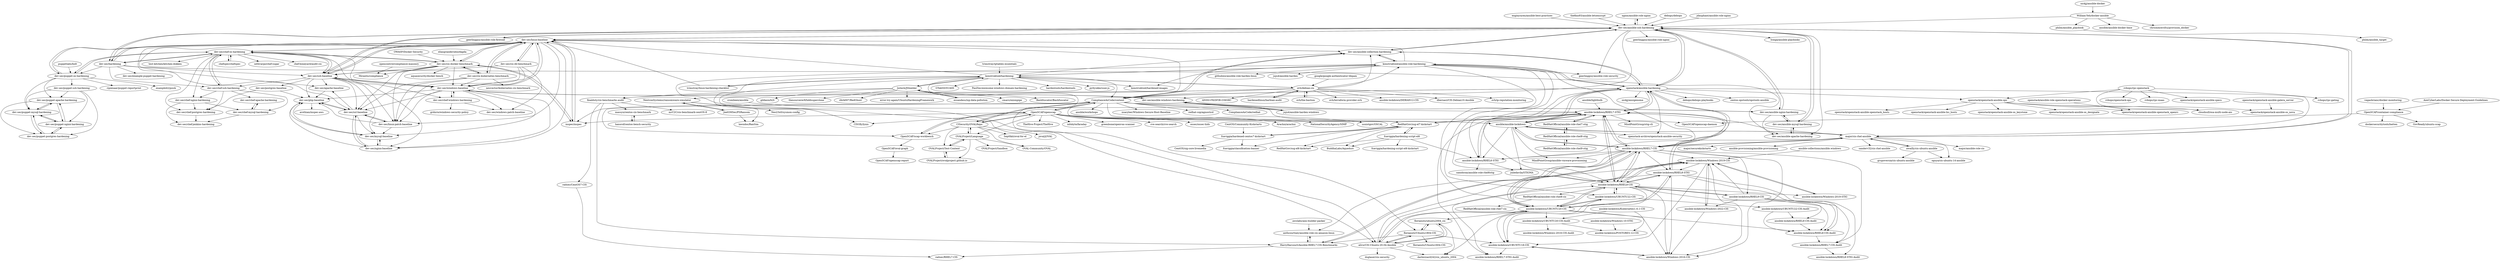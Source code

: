 digraph G {
"nginx/ansible-role-nginx" -> "dev-sec/ansible-ssh-hardening" ["e"=1]
"dev-sec/chef-os-hardening" -> "dev-sec/chef-ssh-hardening"
"dev-sec/chef-os-hardening" -> "dev-sec/linux-baseline"
"dev-sec/chef-os-hardening" -> "dev-sec/puppet-os-hardening"
"dev-sec/chef-os-hardening" -> "dev-sec/chef-nginx-hardening"
"dev-sec/chef-os-hardening" -> "dev-sec/ssh-baseline"
"dev-sec/chef-os-hardening" -> "chefspec/chefspec" ["e"=1]
"dev-sec/chef-os-hardening" -> "dev-sec/chef-windows-hardening"
"dev-sec/chef-os-hardening" -> "dev-sec/cis-docker-benchmark"
"dev-sec/chef-os-hardening" -> "sethvargo/chef-sugar" ["e"=1]
"dev-sec/chef-os-hardening" -> "dev-sec/hardening"
"dev-sec/chef-os-hardening" -> "dev-sec/chef-postgres-hardening"
"dev-sec/chef-os-hardening" -> "chef-boneyard/audit-cis"
"dev-sec/chef-os-hardening" -> "dev-sec/windows-baseline"
"dev-sec/chef-os-hardening" -> "test-kitchen/kitchen-dokken" ["e"=1]
"dev-sec/chef-ssh-hardening" -> "dev-sec/chef-os-hardening"
"dev-sec/chef-ssh-hardening" -> "dev-sec/chef-nginx-hardening"
"dev-sec/chef-ssh-hardening" -> "dev-sec/chef-mysql-hardening"
"dev-sec/chef-ssh-hardening" -> "dev-sec/chef-postgres-hardening"
"dev-sec/chef-ssh-hardening" -> "dev-sec/chef-apache-hardening"
"RedHatOfficial/ansible-role-rhel7-stig" -> "ansible-lockdown/RHEL7-STIG"
"RedHatOfficial/ansible-role-rhel7-stig" -> "RedHatOfficial/ansible-role-rhel8-stig"
"ComplianceAsCode/content" -> "OpenSCAP/openscap"
"ComplianceAsCode/content" -> "OpenSCAP/scap-workbench"
"ComplianceAsCode/content" -> "dev-sec/ansible-collection-hardening" ["e"=1]
"ComplianceAsCode/content" -> "CISecurity/OVALRepo"
"ComplianceAsCode/content" -> "ansible-lockdown/RHEL7-STIG"
"ComplianceAsCode/content" -> "nsacyber/Windows-Secure-Host-Baseline" ["e"=1]
"ComplianceAsCode/content" -> "RedHatGov/ssg-el7-kickstart"
"ComplianceAsCode/content" -> "inspec/inspec" ["e"=1]
"ComplianceAsCode/content" -> "usnistgov/OSCAL" ["e"=1]
"ComplianceAsCode/content" -> "ansible/ansible-lockdown" ["e"=1]
"ComplianceAsCode/content" -> "dev-sec/linux-baseline"
"ComplianceAsCode/content" -> "redhat-cop/agnosticd" ["e"=1]
"ComplianceAsCode/content" -> "openstack/ansible-hardening"
"ComplianceAsCode/content" -> "ComplianceAsCode/redhat"
"ComplianceAsCode/content" -> "ansible/workshops" ["e"=1]
"trimstray/linux-hardening-checklist" -> "konstruktoid/hardening" ["e"=1]
"trimstray/linux-hardening-checklist" -> "dev-sec/linux-baseline" ["e"=1]
"debops/debops" -> "dev-sec/ansible-ssh-hardening" ["e"=1]
"jdauphant/ansible-role-nginx" -> "dev-sec/ansible-ssh-hardening" ["e"=1]
"trimstray/iptables-essentials" -> "konstruktoid/hardening" ["e"=1]
"geerlingguy/ansible-role-firewall" -> "dev-sec/ansible-ssh-hardening" ["e"=1]
"OpenSCAP/scap-workbench" -> "OpenSCAP/openscap"
"OpenSCAP/scap-workbench" -> "OpenSCAP/oval-graph"
"hardenedlinux/harbian-audit" -> "ovh/debian-cis" ["e"=1]
"dev-sec/cis-kubernetes-benchmark" -> "dev-sec/cis-docker-benchmark"
"dev-sec/cis-kubernetes-benchmark" -> "dev-sec/linux-baseline"
"dev-sec/cis-kubernetes-benchmark" -> "dev-sec/linux-patch-baseline"
"dev-sec/cis-kubernetes-benchmark" -> "dev-sec/windows-baseline"
"dev-sec/cis-kubernetes-benchmark" -> "dev-sec/ssl-baseline"
"dev-sec/cis-kubernetes-benchmark" -> "neuvector/kubernetes-cis-benchmark"
"dev-sec/hardening" -> "dev-sec/example-puppet-hardening"
"dev-sec/hardening" -> "dev-sec/linux-baseline"
"dev-sec/hardening" -> "dev-sec/ssh-baseline"
"dev-sec/hardening" -> "dev-sec/ansible-ssh-hardening"
"dev-sec/hardening" -> "dev-sec/chef-ssh-hardening"
"dev-sec/hardening" -> "dev-sec/ansible-apache-hardening"
"dev-sec/hardening" -> "dev-sec/puppet-os-hardening"
"dev-sec/hardening" -> "dev-sec/chef-os-hardening"
"dev-sec/puppet-os-hardening" -> "dev-sec/puppet-ssh-hardening"
"dev-sec/puppet-os-hardening" -> "dev-sec/linux-baseline"
"dev-sec/puppet-os-hardening" -> "dev-sec/chef-os-hardening"
"dev-sec/puppet-os-hardening" -> "dev-sec/puppet-mysql-hardening"
"dev-sec/puppet-os-hardening" -> "ripienaar/puppet-reportprint" ["e"=1]
"dev-sec/puppet-os-hardening" -> "example42/psick" ["e"=1]
"dev-sec/puppet-os-hardening" -> "dev-sec/puppet-apache-hardening"
"OpenSCAP/openscap" -> "ComplianceAsCode/content"
"OpenSCAP/openscap" -> "OpenSCAP/scap-workbench"
"OpenSCAP/openscap" -> "CISecurity/OVALRepo"
"OpenSCAP/openscap" -> "OpenSCAP/openscap-daemon"
"OpenSCAP/openscap" -> "OVALProject/Language"
"OpenSCAP/openscap" -> "greenbone/openvas-scanner" ["e"=1]
"OpenSCAP/openscap" -> "cve-search/cve-search" ["e"=1]
"OpenSCAP/openscap" -> "usnistgov/OSCAL" ["e"=1]
"OpenSCAP/openscap" -> "ossec/ossec-hids" ["e"=1]
"OpenSCAP/openscap" -> "Arachni/arachni" ["e"=1]
"OpenSCAP/openscap" -> "CISOfy/lynis" ["e"=1]
"OpenSCAP/openscap" -> "NationalSecurityAgency/SIMP" ["e"=1]
"OpenSCAP/openscap" -> "TheHive-Project/TheHive" ["e"=1]
"OpenSCAP/openscap" -> "infobyte/faraday" ["e"=1]
"OpenSCAP/openscap" -> "inspec/inspec" ["e"=1]
"major/cis-rhel-ansible" -> "major/ansible-role-cis"
"major/cis-rhel-ansible" -> "ansible-lockdown/RHEL7-CIS"
"major/cis-rhel-ansible" -> "ansible-lockdown/RHEL6-STIG"
"major/cis-rhel-ansible" -> "awailly/cis-ubuntu-ansible"
"major/cis-rhel-ansible" -> "major/securekickstarts"
"major/cis-rhel-ansible" -> "oguya/cis-ubuntu-14-ansible"
"major/cis-rhel-ansible" -> "ansible-lockdown/RHEL7-STIG"
"major/cis-rhel-ansible" -> "ansible/ansible-lockdown" ["e"=1]
"major/cis-rhel-ansible" -> "dev-sec/ansible-ssh-hardening"
"major/cis-rhel-ansible" -> "ansible-provisioning/ansible-provisioning" ["e"=1]
"major/cis-rhel-ansible" -> "sanderv32/cis-rhel-ansible"
"dev-sec/linux-baseline" -> "dev-sec/ssh-baseline"
"dev-sec/linux-baseline" -> "dev-sec/chef-os-hardening"
"dev-sec/linux-baseline" -> "dev-sec/windows-baseline"
"dev-sec/linux-baseline" -> "dev-sec/ansible-collection-hardening" ["e"=1]
"dev-sec/linux-baseline" -> "dev-sec/cis-docker-benchmark"
"dev-sec/linux-baseline" -> "dev-sec/puppet-os-hardening"
"dev-sec/linux-baseline" -> "dev-sec/cis-kubernetes-benchmark"
"dev-sec/linux-baseline" -> "inspec/inspec" ["e"=1]
"dev-sec/linux-baseline" -> "dev-sec/linux-patch-baseline"
"dev-sec/linux-baseline" -> "dev-sec/hardening"
"dev-sec/linux-baseline" -> "dev-sec/nginx-baseline"
"dev-sec/linux-baseline" -> "dev-sec/ssl-baseline"
"dev-sec/linux-baseline" -> "dev-sec/cis-dil-benchmark"
"dev-sec/linux-baseline" -> "dev-sec/ansible-ssh-hardening"
"dev-sec/linux-baseline" -> "dev-sec/apache-baseline"
"radsec/CentOS7-CIS" -> "radsec/RHEL7-CIS"
"fcaviggia/hardening-script-el6" -> "fcaviggia/hardening-script-el6-kickstart"
"fcaviggia/hardening-script-el6" -> "RedHatGov/ssg-el7-kickstart"
"fcaviggia/hardening-script-el6" -> "ansible-lockdown/RHEL6-STIG"
"fcaviggia/hardening-script-el6" -> "BuddhaLabs/Aqueduct"
"fcaviggia/hardening-script-el6" -> "RedHatGov/ssg-el6-kickstart"
"florianutz/Ubuntu1804-CIS" -> "florianutz/ubuntu2004_cis"
"florianutz/Ubuntu1804-CIS" -> "florianutz/Ubuntu1604-CIS"
"florianutz/Ubuntu1804-CIS" -> "alivx/CIS-Ubuntu-20.04-Ansible"
"florianutz/Ubuntu1804-CIS" -> "ansible-lockdown/UBUNTU18-CIS"
"florianutz/Ubuntu1804-CIS" -> "HarryHarcourt/Ansible-RHEL7-CIS-Benchmarks"
"OWASP/Docker-Security" -> "dev-sec/cis-docker-benchmark" ["e"=1]
"dev-sec/cis-dil-benchmark" -> "dev-sec/linux-patch-baseline"
"dev-sec/cis-dil-benchmark" -> "dev-sec/windows-baseline"
"dev-sec/cis-dil-benchmark" -> "dev-sec/linux-baseline"
"dev-sec/cis-dil-benchmark" -> "dev-sec/windows-patch-baseline"
"dev-sec/cis-dil-benchmark" -> "dev-sec/ssh-baseline"
"dev-sec/ssh-baseline" -> "dev-sec/linux-baseline"
"dev-sec/ssh-baseline" -> "dev-sec/linux-patch-baseline"
"dev-sec/ssh-baseline" -> "dev-sec/ssl-baseline"
"dev-sec/ssh-baseline" -> "dev-sec/nginx-baseline"
"dev-sec/ssh-baseline" -> "dev-sec/php-baseline"
"dev-sec/ssh-baseline" -> "dev-sec/apache-baseline"
"dev-sec/ssh-baseline" -> "dev-sec/mysql-baseline"
"dev-sec/ssh-baseline" -> "dev-sec/windows-baseline"
"dev-sec/ssh-baseline" -> "dev-sec/ansible-ssh-hardening"
"dev-sec/ssh-baseline" -> "dev-sec/postgres-baseline"
"dev-sec/ssh-baseline" -> "dev-sec/chef-ssh-hardening"
"dev-sec/ssh-baseline" -> "dev-sec/chef-os-hardening"
"massyn/centos-cis-benchmark" -> "haxorof/centos-bench-security"
"dev-sec/chef-mysql-hardening" -> "dev-sec/chef-apache-hardening"
"dev-sec/chef-mysql-hardening" -> "dev-sec/chef-jenkins-hardening"
"dev-sec/mysql-baseline" -> "dev-sec/php-baseline"
"dev-sec/mysql-baseline" -> "dev-sec/nginx-baseline"
"OVALProject/Test-Content" -> "OVALProject/ovalproject.github.io"
"OVALProject/Test-Content" -> "OVALProject/Language"
"openstack/ansible-role-openstack-operations" -> "openstack/openstack-ansible-openstack_openrc"
"dev-sec/puppet-ssh-hardening" -> "dev-sec/puppet-mysql-hardening"
"dev-sec/puppet-ssh-hardening" -> "dev-sec/puppet-apache-hardening"
"dev-sec/puppet-ssh-hardening" -> "dev-sec/puppet-postgres-hardening"
"dev-sec/puppet-ssh-hardening" -> "dev-sec/puppet-nginx-hardening"
"haxorof/centos-bench-security" -> "massyn/centos-cis-benchmark"
"dev-sec/puppet-mysql-hardening" -> "dev-sec/puppet-apache-hardening"
"dev-sec/puppet-mysql-hardening" -> "dev-sec/puppet-postgres-hardening"
"dev-sec/puppet-mysql-hardening" -> "dev-sec/puppet-nginx-hardening"
"AonCyberLabs/Docker-Secure-Deployment-Guidelines" -> "OpenSCAP/container-compliance" ["e"=1]
"ansible/lightbulb" -> "ansible-lockdown/RHEL7-STIG" ["e"=1]
"ansible/ansible-lockdown" -> "ansible-lockdown/RHEL7-CIS" ["e"=1]
"ansible/ansible-lockdown" -> "ansible-lockdown/RHEL7-STIG" ["e"=1]
"ansible/ansible-lockdown" -> "ansible-lockdown/RHEL6-STIG" ["e"=1]
"ansible/ansible-lockdown" -> "juliedavila/STIGMA" ["e"=1]
"ansible/ansible-lockdown" -> "openstack/ansible-hardening" ["e"=1]
"ansible/ansible-lockdown" -> "openstack-archive/openstack-ansible-security" ["e"=1]
"ansible/ansible-lockdown" -> "MindPointGroup/ansible-vmware-provisioning" ["e"=1]
"ansible/ansible-lockdown" -> "major/cis-rhel-ansible" ["e"=1]
"RedHatOfficial/ansible-role-rhel8-stig" -> "RedHatOfficial/ansible-role-rhel9-stig"
"RedHatOfficial/ansible-role-rhel8-stig" -> "RedHatOfficial/ansible-role-rhel7-stig"
"ansible-lockdown/RHEL8-STIG" -> "ansible-lockdown/RHEL7-STIG"
"ansible-lockdown/RHEL8-STIG" -> "ansible-lockdown/RHEL8-CIS"
"ansible-lockdown/RHEL8-STIG" -> "ansible-lockdown/RHEL7-STIG-Audit"
"ansible-lockdown/RHEL8-STIG" -> "ansible-lockdown/RHEL8-STIG-Audit"
"ansible-lockdown/RHEL8-STIG" -> "ansible-lockdown/UBUNTU20-CIS"
"ansible-lockdown/RHEL8-STIG" -> "ansible-lockdown/Windows-2016-CIS"
"ansible-lockdown/RHEL8-STIG" -> "ansible-lockdown/RHEL8-CIS-Audit"
"CentOS/Community-Kickstarts" -> "fcaviggia/hardened-centos7-kickstart" ["e"=1]
"ansible-lockdown/RHEL8-CIS" -> "ansible-lockdown/RHEL8-STIG"
"ansible-lockdown/RHEL8-CIS" -> "ansible-lockdown/RHEL9-CIS"
"ansible-lockdown/RHEL8-CIS" -> "ansible-lockdown/Windows-2019-CIS"
"ansible-lockdown/RHEL8-CIS" -> "ansible-lockdown/RHEL7-CIS"
"ansible-lockdown/RHEL8-CIS" -> "ansible-lockdown/RHEL8-CIS-Audit"
"ansible-lockdown/RHEL8-CIS" -> "ansible-lockdown/UBUNTU20-CIS"
"ansible-lockdown/RHEL8-CIS" -> "ansible-lockdown/Windows-2016-CIS"
"ansible-lockdown/RHEL8-CIS" -> "ansible-lockdown/UBUNTU18-CIS"
"ansible-lockdown/RHEL8-CIS" -> "ansible-lockdown/RHEL7-STIG"
"ansible-lockdown/RHEL8-CIS" -> "ansible-lockdown/UBUNTU22-CIS"
"ansible-lockdown/RHEL8-CIS" -> "RedHatOfficial/ansible-role-rhel8-cis"
"ansible-lockdown/RHEL8-CIS" -> "ansible-lockdown/Windows-2019-STIG"
"chefspec/chefspec" -> "dev-sec/chef-os-hardening" ["e"=1]
"ansible-collections/ansible.windows" -> "ansible-lockdown/Windows-2019-CIS" ["e"=1]
"dev-sec/chef-nginx-hardening" -> "dev-sec/chef-mysql-hardening"
"dev-sec/chef-nginx-hardening" -> "dev-sec/chef-postgres-hardening"
"dev-sec/chef-nginx-hardening" -> "dev-sec/chef-jenkins-hardening"
"ansible-lockdown/Windows-2019-CIS" -> "ansible-lockdown/Windows-2016-CIS"
"ansible-lockdown/Windows-2019-CIS" -> "ansible-lockdown/Windows-2019-STIG"
"ansible-lockdown/Windows-2019-CIS" -> "ansible-lockdown/Windows-2022-CIS"
"ansible-lockdown/Windows-2019-CIS" -> "ansible-lockdown/RHEL8-CIS"
"ansible-lockdown/Windows-2019-CIS" -> "ansible-lockdown/UBUNTU20-CIS"
"ansible-lockdown/Windows-2019-CIS" -> "ansible-lockdown/UBUNTU18-CIS"
"ansible-lockdown/Windows-2019-CIS" -> "ansible-lockdown/RHEL8-STIG"
"dev-sec/postgres-baseline" -> "dev-sec/chef-postgres-hardening"
"dev-sec/postgres-baseline" -> "dev-sec/php-baseline"
"ansible-lockdown/UBUNTU20-CIS" -> "ansible-lockdown/Windows-2019-CIS"
"ansible-lockdown/UBUNTU20-CIS" -> "ansible-lockdown/UBUNTU18-CIS"
"ansible-lockdown/UBUNTU20-CIS" -> "ansible-lockdown/RHEL8-CIS"
"ansible-lockdown/UBUNTU20-CIS" -> "alivx/CIS-Ubuntu-20.04-Ansible"
"ansible-lockdown/UBUNTU20-CIS" -> "ansible-lockdown/UBUNTU22-CIS"
"ansible-lockdown/UBUNTU20-CIS" -> "ansible-lockdown/RHEL8-STIG"
"ansible-lockdown/UBUNTU20-CIS" -> "ansible-lockdown/UBUNTU20-CIS-Audit"
"ansible-lockdown/UBUNTU20-CIS" -> "ansible-lockdown/RHEL7-CIS"
"ansible-lockdown/UBUNTU20-CIS" -> "florianutz/ubuntu2004_cis"
"ansible-lockdown/UBUNTU20-CIS" -> "ansible-lockdown/Windows-2016-CIS"
"ansible-lockdown/UBUNTU20-CIS" -> "ansible-lockdown/RHEL8-CIS-Audit"
"ansible-lockdown/UBUNTU20-CIS" -> "darkwizard242/cis_ubuntu_2004"
"alivx/CIS-Ubuntu-20.04-Ansible" -> "ansible-lockdown/UBUNTU20-CIS"
"alivx/CIS-Ubuntu-20.04-Ansible" -> "florianutz/ubuntu2004_cis"
"alivx/CIS-Ubuntu-20.04-Ansible" -> "ansible-lockdown/Windows-2019-CIS"
"alivx/CIS-Ubuntu-20.04-Ansible" -> "florianutz/Ubuntu1804-CIS"
"alivx/CIS-Ubuntu-20.04-Ansible" -> "dsglaser/cis-security"
"alivx/CIS-Ubuntu-20.04-Ansible" -> "ansible-lockdown/RHEL8-CIS"
"alivx/CIS-Ubuntu-20.04-Ansible" -> "darkwizard242/cis_ubuntu_2004"
"ansible-lockdown/UBUNTU18-CIS" -> "ansible-lockdown/Windows-2016-CIS"
"ansible-lockdown/UBUNTU18-CIS" -> "ansible-lockdown/RHEL7-STIG-Audit"
"dev-sec/chef-apache-hardening" -> "dev-sec/chef-mysql-hardening"
"OVALProject/ovalproject.github.io" -> "OVALProject/Test-Content"
"dev-sec/apache-baseline" -> "dev-sec/php-baseline"
"dev-sec/puppet-apache-hardening" -> "dev-sec/puppet-mysql-hardening"
"dev-sec/puppet-apache-hardening" -> "dev-sec/puppet-postgres-hardening"
"dev-sec/puppet-apache-hardening" -> "dev-sec/puppet-nginx-hardening"
"florianutz/ubuntu2004_cis" -> "darkwizard242/cis_ubuntu_2004"
"florianutz/ubuntu2004_cis" -> "florianutz/Ubuntu1804-CIS"
"florianutz/ubuntu2004_cis" -> "alivx/CIS-Ubuntu-20.04-Ansible"
"ansible-lockdown/Windows-2016-CIS" -> "ansible-lockdown/UBUNTU18-CIS"
"dev-sec/nginx-baseline" -> "dev-sec/mysql-baseline"
"dev-sec/nginx-baseline" -> "dev-sec/php-baseline"
"dev-sec/nginx-baseline" -> "dev-sec/ssl-baseline"
"ansible-lockdown/Windows-2019-STIG" -> "ansible-lockdown/Windows-2019-CIS"
"OpenSCAP/oval-graph" -> "OpenSCAP/openscap-report"
"dev-sec/chef-postgres-hardening" -> "dev-sec/chef-jenkins-hardening"
"dev-sec/puppet-nginx-hardening" -> "dev-sec/puppet-postgres-hardening"
"dev-sec/puppet-nginx-hardening" -> "dev-sec/puppet-mysql-hardening"
"dev-sec/puppet-nginx-hardening" -> "dev-sec/puppet-apache-hardening"
"dev-sec/puppet-postgres-hardening" -> "dev-sec/puppet-mysql-hardening"
"dev-sec/puppet-postgres-hardening" -> "dev-sec/puppet-nginx-hardening"
"ovh/the-bastion" -> "ovh/debian-cis" ["e"=1]
"dev-sec/ansible-collection-hardening" -> "dev-sec/ansible-ssh-hardening" ["e"=1]
"dev-sec/ansible-collection-hardening" -> "dev-sec/linux-baseline" ["e"=1]
"dev-sec/ansible-collection-hardening" -> "ComplianceAsCode/content" ["e"=1]
"dev-sec/ansible-collection-hardening" -> "openstack/ansible-hardening" ["e"=1]
"dev-sec/ansible-collection-hardening" -> "konstruktoid/ansible-role-hardening" ["e"=1]
"enginyoyen/ansible-best-practises" -> "dev-sec/ansible-ssh-hardening" ["e"=1]
"dev-sec/ansible-ssh-hardening" -> "dev-sec/ansible-collection-hardening" ["e"=1]
"dev-sec/ansible-ssh-hardening" -> "dev-sec/ansible-nginx-hardening"
"dev-sec/ansible-ssh-hardening" -> "dev-sec/ansible-mysql-hardening"
"dev-sec/ansible-ssh-hardening" -> "dev-sec/ssh-baseline"
"dev-sec/ansible-ssh-hardening" -> "geerlingguy/ansible-role-firewall" ["e"=1]
"dev-sec/ansible-ssh-hardening" -> "dev-sec/ansible-apache-hardening"
"dev-sec/ansible-ssh-hardening" -> "dev-sec/hardening"
"dev-sec/ansible-ssh-hardening" -> "dev-sec/linux-baseline"
"dev-sec/ansible-ssh-hardening" -> "geerlingguy/ansible-role-nginx" ["e"=1]
"dev-sec/ansible-ssh-hardening" -> "openstack/ansible-hardening"
"dev-sec/ansible-ssh-hardening" -> "major/cis-rhel-ansible"
"dev-sec/ansible-ssh-hardening" -> "geerlingguy/ansible-role-security" ["e"=1]
"dev-sec/ansible-ssh-hardening" -> "dev-sec/ansible-windows-hardening"
"dev-sec/ansible-ssh-hardening" -> "nginx/ansible-role-nginx" ["e"=1]
"dev-sec/ansible-ssh-hardening" -> "Icinga/ansible-playbooks" ["e"=1]
"konstruktoid/hardening" -> "konstruktoid/ansible-role-hardening"
"konstruktoid/hardening" -> "Jsitech/JShielder"
"konstruktoid/hardening" -> "dev-sec/ansible-collection-hardening" ["e"=1]
"konstruktoid/hardening" -> "GTekSD/SUASS" ["e"=1]
"konstruktoid/hardening" -> "trimstray/linux-hardening-checklist" ["e"=1]
"konstruktoid/hardening" -> "dev-sec/linux-baseline"
"konstruktoid/hardening" -> "ovh/debian-cis"
"konstruktoid/hardening" -> "florianutz/Ubuntu1804-CIS"
"konstruktoid/hardening" -> "ComplianceAsCode/content"
"konstruktoid/hardening" -> "CISOfy/lynis" ["e"=1]
"konstruktoid/hardening" -> "PaulSec/awesome-windows-domain-hardening" ["e"=1]
"konstruktoid/hardening" -> "alivx/CIS-Ubuntu-20.04-Ansible"
"konstruktoid/hardening" -> "hardentools/hardentools" ["e"=1]
"konstruktoid/hardening" -> "pyllyukko/user.js" ["e"=1]
"konstruktoid/hardening" -> "konstruktoid/hardened-images"
"rcbops/rpc-openstack" -> "cloudnull/osa-multi-node-aio"
"rcbops/rpc-openstack" -> "openstack/openstack-ansible-ops"
"rcbops/rpc-openstack" -> "rcbops/rpc-maas"
"rcbops/rpc-openstack" -> "openstack/openstack-ansible-specs"
"rcbops/rpc-openstack" -> "rcbops/rpc-gating"
"rcbops/rpc-openstack" -> "rcbops/openstack-ops"
"William-Yeh/docker-ansible" -> "philm/ansible_playbook"
"William-Yeh/docker-ansible" -> "ansible/ansible-docker-base" ["e"=1]
"William-Yeh/docker-ansible" -> "chrismeyersfsu/provision_docker"
"William-Yeh/docker-ansible" -> "dev-sec/ansible-ssh-hardening"
"CISecurity/OVALRepo" -> "OVALProject/Language"
"CISecurity/OVALRepo" -> "OpenSCAP/openscap"
"CISecurity/OVALRepo" -> "OVAL-Community/OVAL"
"CISecurity/OVALRepo" -> "joval/jOVAL"
"CISecurity/OVALRepo" -> "OpenSCAP/scap-workbench"
"CISecurity/OVALRepo" -> "OVALProject/Test-Content"
"CISecurity/OVALRepo" -> "ComplianceAsCode/content"
"CISecurity/OVALRepo" -> "Sep0lkit/oval-for-el" ["e"=1]
"OpenSCAP/container-compliance" -> "dockersecuritytools/batten"
"OpenSCAP/container-compliance" -> "GovReady/ubuntu-scap"
"OpenSCAP/container-compliance" -> "OpenSCAP/openscap-daemon"
"dev-sec/ansible-mysql-hardening" -> "dev-sec/ansible-nginx-hardening"
"dev-sec/ansible-mysql-hardening" -> "dev-sec/ansible-apache-hardening"
"dev-sec/ansible-mysql-hardening" -> "dev-sec/ansible-ssh-hardening"
"ansible-lockdown/RHEL8-CIS-Audit" -> "ansible-lockdown/RHEL7-CIS-Audit"
"ansible-lockdown/RHEL6-STIG" -> "ansible-lockdown/RHEL7-STIG"
"ansible-lockdown/RHEL6-STIG" -> "juliedavila/STIGMA"
"ansible-lockdown/RHEL6-STIG" -> "samdoran/ansible-role-rhel6stig"
"vegasbrianc/docker-monitoring" -> "OpenSCAP/container-compliance" ["e"=1]
"ansible-lockdown/Kubernetes1.6.1-CIS" -> "ansible-lockdown/POSTGRES-12-CIS"
"ansible-lockdown/Kubernetes1.6.1-CIS" -> "ansible-lockdown/UBUNTU20-CIS-Audit"
"awailly/cis-ubuntu-ansible" -> "grupoversia/cis-ubuntu-ansible"
"awailly/cis-ubuntu-ansible" -> "oguya/cis-ubuntu-14-ansible"
"awailly/cis-ubuntu-ansible" -> "major/cis-rhel-ansible"
"RedHatOfficial/ansible-role-rhel8-cis" -> "RedHatOfficial/ansible-role-rhel7-cis"
"dev-sec/php-baseline" -> "dev-sec/ssl-baseline"
"dev-sec/php-baseline" -> "arothian/inspec-aws"
"dev-sec/php-baseline" -> "dev-sec/mysql-baseline"
"RedHatGov/ssg-el7-kickstart" -> "RedHatGov/ssg-el6-kickstart"
"RedHatGov/ssg-el7-kickstart" -> "fcaviggia/hardened-centos7-kickstart"
"RedHatGov/ssg-el7-kickstart" -> "fcaviggia/hardening-script-el6"
"RedHatGov/ssg-el7-kickstart" -> "ansible-lockdown/RHEL7-STIG"
"RedHatGov/ssg-el7-kickstart" -> "BuddhaLabs/Aqueduct"
"RedHatGov/ssg-el7-kickstart" -> "fcaviggia/classification-banner"
"ansible-lockdown/RHEL7-CIS-Audit" -> "ansible-lockdown/RHEL8-STIG-Audit"
"ansible-lockdown/RHEL7-CIS" -> "ansible-lockdown/RHEL7-STIG"
"ansible-lockdown/RHEL7-CIS" -> "ansible-lockdown/RHEL8-CIS"
"ansible-lockdown/RHEL7-CIS" -> "ansible/ansible-lockdown" ["e"=1]
"ansible-lockdown/RHEL7-CIS" -> "major/cis-rhel-ansible"
"ansible-lockdown/RHEL7-CIS" -> "HarryHarcourt/Ansible-RHEL7-CIS-Benchmarks"
"ansible-lockdown/RHEL7-CIS" -> "openstack/ansible-hardening"
"ansible-lockdown/RHEL7-CIS" -> "ansible-lockdown/UBUNTU20-CIS"
"ansible-lockdown/RHEL7-CIS" -> "ansible-lockdown/Windows-2019-CIS"
"ansible-lockdown/RHEL7-CIS" -> "ansible-lockdown/RHEL9-CIS"
"ansible-lockdown/RHEL7-CIS" -> "anthcourtney/ansible-role-cis-amazon-linux"
"ansible-lockdown/RHEL7-CIS" -> "ansible-lockdown/RHEL8-STIG"
"ansible-lockdown/RHEL7-CIS" -> "ansible-lockdown/RHEL6-STIG"
"ansible-lockdown/RHEL7-CIS" -> "ansible-lockdown/Windows-2016-CIS"
"ansible-lockdown/RHEL7-CIS" -> "MindPointGroup/ansible-vmware-provisioning"
"ansible-lockdown/RHEL7-CIS" -> "ansible-lockdown/RHEL7-CIS-Audit"
"NextronSystems/ransomware-simulator" -> "lawndoc/RanSim"
"NextronSystems/ransomware-simulator" -> "JoelGMSec/PSRansom"
"NextronSystems/ransomware-simulator" -> "Neo23x0/sysmon-config" ["e"=1]
"Jsitech/JShielder" -> "konstruktoid/hardening"
"Jsitech/JShielder" -> "essandess/isp-data-pollution" ["e"=1]
"Jsitech/JShielder" -> "cmars/onionpipe" ["e"=1]
"Jsitech/JShielder" -> "Bashfuscator/Bashfuscator" ["e"=1]
"Jsitech/JShielder" -> "gildasio/h2t" ["e"=1]
"Jsitech/JShielder" -> "finalduty/cis-benchmarks-audit"
"Jsitech/JShielder" -> "thesourcerer8/hddsuperclone" ["e"=1]
"Jsitech/JShielder" -> "d4rk007/RedGhost" ["e"=1]
"Jsitech/JShielder" -> "error-try-again/UbuntuHardeningFramework" ["e"=1]
"thefinn93/ansible-letsencrypt" -> "dev-sec/ansible-ssh-hardening" ["e"=1]
"JoelGMSec/PSRansom" -> "lawndoc/RanSim"
"JoelGMSec/PSRansom" -> "NextronSystems/ransomware-simulator"
"inspec/inspec" -> "dev-sec/linux-baseline" ["e"=1]
"inspec/inspec" -> "dev-sec/cis-docker-benchmark" ["e"=1]
"ansible-lockdown/RHEL9-CIS" -> "ansible-lockdown/RHEL8-CIS"
"ansible-lockdown/RHEL9-CIS" -> "ansible-lockdown/RHEL9-CIS-Audit"
"ansible-lockdown/RHEL9-CIS" -> "ansible-lockdown/RHEL7-CIS-Audit"
"ansible-lockdown/RHEL9-CIS" -> "ansible-lockdown/Windows-2022-CIS"
"ansible-lockdown/RHEL9-CIS" -> "ansible-lockdown/RHEL8-CIS-Audit"
"ansible-lockdown/RHEL9-CIS" -> "ansible-lockdown/Windows-2019-CIS"
"opencontrol/compliance-masonry" -> "Mirantis/compliance" ["e"=1]
"ansible-lockdown/RHEL9-CIS-Audit" -> "ansible-lockdown/RHEL8-CIS-Audit"
"ansible-lockdown/Windows-2022-CIS" -> "ansible-lockdown/Windows-2016-CIS"
"ansible-lockdown/Windows-2022-CIS" -> "ansible-lockdown/Windows-2019-CIS"
"ansible-lockdown/UBUNTU20-CIS-Audit" -> "ansible-lockdown/POSTGRES-12-CIS"
"ansible-lockdown/UBUNTU20-CIS-Audit" -> "ansible-lockdown/Windows-2016-CIS-Audit"
"ansible-lockdown/Windows-10-STIG" -> "ansible-lockdown/POSTGRES-12-CIS"
"openstack/openstack-ansible-galera_server" -> "openstack/openstack-ansible-os_nova"
"ovh/debian-cis" -> "hardenedlinux/harbian-audit" ["e"=1]
"ovh/debian-cis" -> "ovh/the-bastion" ["e"=1]
"ovh/debian-cis" -> "konstruktoid/hardening"
"ovh/debian-cis" -> "dev-sec/ansible-collection-hardening" ["e"=1]
"ovh/debian-cis" -> "konstruktoid/ansible-role-hardening"
"ovh/debian-cis" -> "finalduty/cis-benchmarks-audit"
"ovh/debian-cis" -> "ovh/terraform-provider-ovh" ["e"=1]
"ovh/debian-cis" -> "NextronSystems/ransomware-simulator"
"ovh/debian-cis" -> "ComplianceAsCode/content"
"ovh/debian-cis" -> "ansible-lockdown/DEBIAN12-CIS"
"ovh/debian-cis" -> "dbernaci/CIS-Debian10-Ansible"
"ovh/debian-cis" -> "ovh/ip-reputation-monitoring"
"ovh/debian-cis" -> "ANSSI-FR/DFIR-O365RC" ["e"=1]
"crombeen/ansible" -> "juju4/ansible-harden-windows" ["e"=1]
"philm/ansible_playbook" -> "philm/ansible_target"
"dev-sec/cis-docker-benchmark" -> "dev-sec/cis-kubernetes-benchmark"
"dev-sec/cis-docker-benchmark" -> "dev-sec/linux-baseline"
"dev-sec/cis-docker-benchmark" -> "Mirantis/compliance"
"dev-sec/cis-docker-benchmark" -> "dev-sec/ssl-baseline"
"dev-sec/cis-docker-benchmark" -> "dev-sec/ssh-baseline"
"dev-sec/cis-docker-benchmark" -> "dev-sec/chef-os-hardening"
"dev-sec/cis-docker-benchmark" -> "dev-sec/linux-patch-baseline"
"dev-sec/cis-docker-benchmark" -> "dev-sec/windows-baseline"
"dev-sec/cis-docker-benchmark" -> "inspec/inspec" ["e"=1]
"dev-sec/cis-docker-benchmark" -> "aquasecurity/docker-bench" ["e"=1]
"ansible-lockdown/UBUNTU22-CIS" -> "ansible-lockdown/UBUNTU22-CIS-Audit"
"ansible-lockdown/UBUNTU22-CIS" -> "ansible-lockdown/UBUNTU20-CIS"
"ansible-lockdown/UBUNTU22-CIS" -> "ansible-lockdown/RHEL8-CIS"
"ansible-lockdown/UBUNTU22-CIS" -> "ansible-lockdown/UBUNTU18-CIS"
"fcaviggia/hardened-centos7-kickstart" -> "RedHatGov/ssg-el7-kickstart"
"fcaviggia/hardened-centos7-kickstart" -> "fcaviggia/classification-banner"
"fcaviggia/hardened-centos7-kickstart" -> "CentOS/sig-core-livemedia"
"ansible-lockdown/UBUNTU22-CIS-Audit" -> "ansible-lockdown/RHEL8-CIS-Audit"
"ansible-lockdown/UBUNTU22-CIS-Audit" -> "ansible-lockdown/RHEL9-CIS-Audit"
"RedHatOfficial/ansible-role-rhel9-stig" -> "RedHatOfficial/ansible-role-rhel8-stig"
"openstack/openstack-ansible-ops" -> "cloudnull/osa-multi-node-aio"
"openstack/openstack-ansible-ops" -> "openstack/openstack-ansible-lxc_hosts"
"openstack/openstack-ansible-ops" -> "openstack/openstack-ansible-os_keystone"
"openstack/openstack-ansible-ops" -> "openstack/openstack-ansible-openstack_openrc"
"openstack/openstack-ansible-ops" -> "openstack/openstack-ansible-os_designate"
"openstack/openstack-ansible-ops" -> "openstack/openstack-ansible-openstack_hosts"
"openstack/openstack-ansible-ops" -> "openstack/openstack-ansible-os_nova"
"ansible-lockdown/RHEL7-STIG" -> "ansible-lockdown/RHEL8-STIG"
"ansible-lockdown/RHEL7-STIG" -> "ansible-lockdown/RHEL7-CIS"
"ansible-lockdown/RHEL7-STIG" -> "ansible-lockdown/RHEL6-STIG"
"ansible-lockdown/RHEL7-STIG" -> "RedHatOfficial/ansible-role-rhel7-stig"
"ansible-lockdown/RHEL7-STIG" -> "ansible/ansible-lockdown" ["e"=1]
"ansible-lockdown/RHEL7-STIG" -> "RedHatGov/ssg-el7-kickstart"
"ansible-lockdown/RHEL7-STIG" -> "ansible-lockdown/RHEL8-CIS"
"ansible-lockdown/RHEL7-STIG" -> "ansible-lockdown/RHEL7-STIG-Audit"
"ansible-lockdown/RHEL7-STIG" -> "openstack/ansible-hardening"
"ansible-lockdown/RHEL7-STIG" -> "MindPointGroup/stig-cli"
"juju4/ansible-harden-windows" -> "dev-sec/ansible-windows-hardening"
"anthcourtney/ansible-role-cis-amazon-linux" -> "HarryHarcourt/Ansible-RHEL7-CIS-Benchmarks"
"dev-sec/linux-patch-baseline" -> "dev-sec/ssl-baseline"
"dev-sec/linux-patch-baseline" -> "dev-sec/php-baseline"
"dev-sec/linux-patch-baseline" -> "dev-sec/mysql-baseline"
"dev-sec/chef-windows-hardening" -> "dev-sec/windows-baseline"
"dev-sec/chef-windows-hardening" -> "dev-sec/windows-patch-baseline"
"dev-sec/chef-windows-hardening" -> "grdnrio/windows-security-policy"
"dev-sec/ansible-nginx-hardening" -> "dev-sec/ansible-mysql-hardening"
"dev-sec/ansible-nginx-hardening" -> "dev-sec/ansible-apache-hardening"
"dev-sec/ansible-nginx-hardening" -> "dev-sec/ansible-ssh-hardening"
"dev-sec/ansible-nginx-hardening" -> "dev-sec/ansible-windows-hardening"
"dev-sec/ssl-baseline" -> "dev-sec/php-baseline"
"dev-sec/ssl-baseline" -> "dev-sec/linux-patch-baseline"
"dev-sec/ssl-baseline" -> "dev-sec/apache-baseline"
"dev-sec/ssl-baseline" -> "dev-sec/nginx-baseline"
"dev-sec/ssl-baseline" -> "dev-sec/mysql-baseline"
"dev-sec/ansible-apache-hardening" -> "dev-sec/ansible-mysql-hardening"
"google/google-authenticator-libpam" -> "ovh/debian-cis" ["e"=1]
"eliasgranderubio/dagda" -> "dev-sec/cis-docker-benchmark" ["e"=1]
"nickjj/ansible-docker" -> "William-Yeh/docker-ansible" ["e"=1]
"konstruktoid/ansible-role-hardening" -> "konstruktoid/hardening"
"konstruktoid/ansible-role-hardening" -> "konstruktoid/hardened-images"
"konstruktoid/ansible-role-hardening" -> "openstack/ansible-hardening"
"konstruktoid/ansible-role-hardening" -> "dev-sec/ansible-collection-hardening" ["e"=1]
"konstruktoid/ansible-role-hardening" -> "githubixx/ansible-role-harden-linux" ["e"=1]
"konstruktoid/ansible-role-hardening" -> "ansible-lockdown/RHEL7-CIS"
"konstruktoid/ansible-role-hardening" -> "ansible-lockdown/RHEL8-CIS"
"konstruktoid/ansible-role-hardening" -> "geerlingguy/ansible-role-security" ["e"=1]
"konstruktoid/ansible-role-hardening" -> "ansible-lockdown/UBUNTU22-CIS"
"konstruktoid/ansible-role-hardening" -> "ansible-lockdown/UBUNTU20-CIS"
"konstruktoid/ansible-role-hardening" -> "dev-sec/linux-baseline"
"konstruktoid/ansible-role-hardening" -> "alivx/CIS-Ubuntu-20.04-Ansible"
"konstruktoid/ansible-role-hardening" -> "juju4/ansible-harden"
"OVALProject/Language" -> "OVALProject/Test-Content"
"OVALProject/Language" -> "OVALProject/ovalproject.github.io"
"OVALProject/Language" -> "OVALProject/Sandbox"
"OVALProject/Language" -> "CISecurity/OVALRepo"
"OVALProject/Language" -> "OVAL-Community/OVAL"
"dev-sec/windows-baseline" -> "dev-sec/chef-windows-hardening"
"dev-sec/windows-baseline" -> "dev-sec/ansible-windows-hardening"
"dev-sec/windows-baseline" -> "dev-sec/linux-baseline"
"dev-sec/windows-baseline" -> "dev-sec/windows-patch-baseline"
"dev-sec/windows-baseline" -> "dev-sec/php-baseline"
"dev-sec/windows-baseline" -> "dev-sec/ssh-baseline"
"dev-sec/windows-baseline" -> "dev-sec/mysql-baseline"
"dev-sec/windows-baseline" -> "dev-sec/ssl-baseline"
"dev-sec/windows-baseline" -> "dev-sec/linux-patch-baseline"
"dev-sec/windows-baseline" -> "dev-sec/nginx-baseline"
"awslabs/ami-builder-packer" -> "anthcourtney/ansible-role-cis-amazon-linux" ["e"=1]
"essandess/isp-data-pollution" -> "Jsitech/JShielder" ["e"=1]
"HarryHarcourt/Ansible-RHEL7-CIS-Benchmarks" -> "anthcourtney/ansible-role-cis-amazon-linux"
"HarryHarcourt/Ansible-RHEL7-CIS-Benchmarks" -> "radsec/RHEL7-CIS"
"HarryHarcourt/Ansible-RHEL7-CIS-Benchmarks" -> "ansible-lockdown/RHEL7-CIS"
"dev-sec/ansible-windows-hardening" -> "dev-sec/windows-baseline"
"dev-sec/ansible-windows-hardening" -> "juju4/ansible-harden-windows"
"dev-sec/ansible-windows-hardening" -> "dev-sec/ansible-nginx-hardening"
"openstack/ansible-hardening" -> "ansible-lockdown/RHEL7-CIS"
"openstack/ansible-hardening" -> "ansible/ansible-lockdown" ["e"=1]
"openstack/ansible-hardening" -> "ansible-lockdown/RHEL7-STIG"
"openstack/ansible-hardening" -> "dev-sec/ansible-collection-hardening" ["e"=1]
"openstack/ansible-hardening" -> "openstack-archive/openstack-ansible-security"
"openstack/ansible-hardening" -> "konstruktoid/ansible-role-hardening"
"openstack/ansible-hardening" -> "dev-sec/ansible-ssh-hardening"
"openstack/ansible-hardening" -> "ansible-lockdown/RHEL8-CIS"
"openstack/ansible-hardening" -> "major/cis-rhel-ansible"
"openstack/ansible-hardening" -> "ansible-lockdown/RHEL6-STIG"
"openstack/ansible-hardening" -> "debops/debops-playbooks" ["e"=1]
"openstack/ansible-hardening" -> "openstack/openstack-ansible-ops"
"openstack/ansible-hardening" -> "centos-opstools/opstools-ansible"
"openstack/ansible-hardening" -> "nickjj/ansigenome" ["e"=1]
"openstack/ansible-hardening" -> "ComplianceAsCode/content"
"finalduty/cis-benchmarks-audit" -> "mrC2C/cis-benchmark-centOS-8"
"finalduty/cis-benchmarks-audit" -> "massyn/centos-cis-benchmark"
"finalduty/cis-benchmarks-audit" -> "radsec/CentOS7-CIS"
"finalduty/cis-benchmarks-audit" -> "HarryHarcourt/Ansible-RHEL7-CIS-Benchmarks"
"puppetlabs/bolt" -> "dev-sec/puppet-os-hardening" ["e"=1]
"nginx/ansible-role-nginx" ["l"="7.923,-12.985", "c"=739]
"dev-sec/ansible-ssh-hardening" ["l"="8.479,-12.834"]
"dev-sec/chef-os-hardening" ["l"="8.456,-12.737"]
"dev-sec/chef-ssh-hardening" ["l"="8.435,-12.722"]
"dev-sec/linux-baseline" ["l"="8.5,-12.779"]
"dev-sec/puppet-os-hardening" ["l"="8.429,-12.755"]
"dev-sec/chef-nginx-hardening" ["l"="8.429,-12.697"]
"dev-sec/ssh-baseline" ["l"="8.479,-12.759"]
"chefspec/chefspec" ["l"="9.135,-12.881", "c"=1111]
"dev-sec/chef-windows-hardening" ["l"="8.482,-12.701"]
"dev-sec/cis-docker-benchmark" ["l"="8.5,-12.717"]
"sethvargo/chef-sugar" ["l"="9.147,-12.842", "c"=1111]
"dev-sec/hardening" ["l"="8.452,-12.779"]
"dev-sec/chef-postgres-hardening" ["l"="8.445,-12.7"]
"chef-boneyard/audit-cis" ["l"="8.414,-12.719"]
"dev-sec/windows-baseline" ["l"="8.493,-12.746"]
"test-kitchen/kitchen-dokken" ["l"="9.131,-12.848", "c"=1111]
"dev-sec/chef-mysql-hardening" ["l"="8.415,-12.688"]
"dev-sec/chef-apache-hardening" ["l"="8.402,-12.696"]
"RedHatOfficial/ansible-role-rhel7-stig" ["l"="8.639,-13.007"]
"ansible-lockdown/RHEL7-STIG" ["l"="8.598,-12.963"]
"RedHatOfficial/ansible-role-rhel8-stig" ["l"="8.669,-13.033"]
"ComplianceAsCode/content" ["l"="8.527,-12.967"]
"OpenSCAP/openscap" ["l"="8.48,-13.03"]
"OpenSCAP/scap-workbench" ["l"="8.493,-13.052"]
"dev-sec/ansible-collection-hardening" ["l"="8.651,-12.339", "c"=600]
"CISecurity/OVALRepo" ["l"="8.516,-13.037"]
"nsacyber/Windows-Secure-Host-Baseline" ["l"="-42.529,-33.042", "c"=79]
"RedHatGov/ssg-el7-kickstart" ["l"="8.587,-13.023"]
"inspec/inspec" ["l"="8.492,-12.311", "c"=600]
"usnistgov/OSCAL" ["l"="9.139,-9.617", "c"=14]
"ansible/ansible-lockdown" ["l"="8.584,-12.404", "c"=600]
"redhat-cop/agnosticd" ["l"="10.584,-11.449", "c"=431]
"openstack/ansible-hardening" ["l"="8.553,-12.923"]
"ComplianceAsCode/redhat" ["l"="8.486,-12.982"]
"ansible/workshops" ["l"="8.636,-12.256", "c"=600]
"trimstray/linux-hardening-checklist" ["l"="-14.217,-6.416", "c"=86]
"konstruktoid/hardening" ["l"="8.59,-12.844"]
"debops/debops" ["l"="8.567,-12.4", "c"=600]
"jdauphant/ansible-role-nginx" ["l"="7.865,-13.076", "c"=739]
"trimstray/iptables-essentials" ["l"="-14.253,-6.392", "c"=86]
"geerlingguy/ansible-role-firewall" ["l"="7.86,-12.94", "c"=739]
"OpenSCAP/oval-graph" ["l"="8.476,-13.094"]
"hardenedlinux/harbian-audit" ["l"="-45.28,-35.01", "c"=282]
"ovh/debian-cis" ["l"="8.551,-12.865"]
"dev-sec/cis-kubernetes-benchmark" ["l"="8.533,-12.724"]
"dev-sec/linux-patch-baseline" ["l"="8.52,-12.739"]
"dev-sec/ssl-baseline" ["l"="8.506,-12.736"]
"neuvector/kubernetes-cis-benchmark" ["l"="8.567,-12.671"]
"dev-sec/example-puppet-hardening" ["l"="8.414,-12.786"]
"dev-sec/ansible-apache-hardening" ["l"="8.438,-12.816"]
"dev-sec/puppet-ssh-hardening" ["l"="8.383,-12.753"]
"dev-sec/puppet-mysql-hardening" ["l"="8.388,-12.735"]
"ripienaar/puppet-reportprint" ["l"="1.537,-31.54", "c"=997]
"example42/psick" ["l"="1.462,-31.504", "c"=997]
"dev-sec/puppet-apache-hardening" ["l"="8.394,-12.744"]
"OpenSCAP/openscap-daemon" ["l"="8.436,-13.099"]
"OVALProject/Language" ["l"="8.514,-13.068"]
"greenbone/openvas-scanner" ["l"="-48.134,-30.557", "c"=11]
"cve-search/cve-search" ["l"="8.348,-11.517", "c"=285]
"ossec/ossec-hids" ["l"="-42.746,-33.394", "c"=79]
"Arachni/arachni" ["l"="-47.915,-30.437", "c"=11]
"CISOfy/lynis" ["l"="-48.068,-30.608", "c"=11]
"NationalSecurityAgency/SIMP" ["l"="-42.62,-32.971", "c"=79]
"TheHive-Project/TheHive" ["l"="-42.535,-33.325", "c"=79]
"infobyte/faraday" ["l"="-47.95,-30.502", "c"=11]
"major/cis-rhel-ansible" ["l"="8.527,-12.914"]
"major/ansible-role-cis" ["l"="8.5,-12.913"]
"ansible-lockdown/RHEL7-CIS" ["l"="8.612,-12.927"]
"ansible-lockdown/RHEL6-STIG" ["l"="8.575,-12.967"]
"awailly/cis-ubuntu-ansible" ["l"="8.485,-12.935"]
"major/securekickstarts" ["l"="8.489,-12.896"]
"oguya/cis-ubuntu-14-ansible" ["l"="8.482,-12.916"]
"ansible-provisioning/ansible-provisioning" ["l"="8.6,-12.502", "c"=600]
"sanderv32/cis-rhel-ansible" ["l"="8.507,-12.932"]
"dev-sec/nginx-baseline" ["l"="8.507,-12.759"]
"dev-sec/cis-dil-benchmark" ["l"="8.529,-12.757"]
"dev-sec/apache-baseline" ["l"="8.478,-12.741"]
"radsec/CentOS7-CIS" ["l"="8.699,-12.811"]
"radsec/RHEL7-CIS" ["l"="8.696,-12.841"]
"fcaviggia/hardening-script-el6" ["l"="8.609,-13.026"]
"fcaviggia/hardening-script-el6-kickstart" ["l"="8.633,-13.05"]
"BuddhaLabs/Aqueduct" ["l"="8.591,-13.043"]
"RedHatGov/ssg-el6-kickstart" ["l"="8.605,-13.045"]
"florianutz/Ubuntu1804-CIS" ["l"="8.67,-12.858"]
"florianutz/ubuntu2004_cis" ["l"="8.652,-12.863"]
"florianutz/Ubuntu1604-CIS" ["l"="8.724,-12.841"]
"alivx/CIS-Ubuntu-20.04-Ansible" ["l"="8.65,-12.884"]
"ansible-lockdown/UBUNTU18-CIS" ["l"="8.659,-12.911"]
"HarryHarcourt/Ansible-RHEL7-CIS-Benchmarks" ["l"="8.667,-12.878"]
"OWASP/Docker-Security" ["l"="28.388,-23.987", "c"=895]
"dev-sec/windows-patch-baseline" ["l"="8.519,-12.708"]
"dev-sec/php-baseline" ["l"="8.49,-12.729"]
"dev-sec/mysql-baseline" ["l"="8.51,-12.747"]
"dev-sec/postgres-baseline" ["l"="8.465,-12.712"]
"massyn/centos-cis-benchmark" ["l"="8.701,-12.772"]
"haxorof/centos-bench-security" ["l"="8.719,-12.755"]
"dev-sec/chef-jenkins-hardening" ["l"="8.429,-12.675"]
"OVALProject/Test-Content" ["l"="8.529,-13.076"]
"OVALProject/ovalproject.github.io" ["l"="8.527,-13.092"]
"openstack/ansible-role-openstack-operations" ["l"="8.354,-13.008"]
"openstack/openstack-ansible-openstack_openrc" ["l"="8.378,-13.004"]
"dev-sec/puppet-postgres-hardening" ["l"="8.37,-12.741"]
"dev-sec/puppet-nginx-hardening" ["l"="8.374,-12.73"]
"AonCyberLabs/Docker-Secure-Deployment-Guidelines" ["l"="7.504,-8.533", "c"=14]
"OpenSCAP/container-compliance" ["l"="8.409,-13.153"]
"ansible/lightbulb" ["l"="8.59,-12.306", "c"=600]
"juliedavila/STIGMA" ["l"="8.563,-13.001"]
"openstack-archive/openstack-ansible-security" ["l"="8.519,-12.891"]
"MindPointGroup/ansible-vmware-provisioning" ["l"="8.626,-12.975"]
"RedHatOfficial/ansible-role-rhel9-stig" ["l"="8.687,-13.052"]
"ansible-lockdown/RHEL8-STIG" ["l"="8.636,-12.949"]
"ansible-lockdown/RHEL8-CIS" ["l"="8.636,-12.931"]
"ansible-lockdown/RHEL7-STIG-Audit" ["l"="8.622,-12.947"]
"ansible-lockdown/RHEL8-STIG-Audit" ["l"="8.652,-12.976"]
"ansible-lockdown/UBUNTU20-CIS" ["l"="8.648,-12.911"]
"ansible-lockdown/Windows-2016-CIS" ["l"="8.652,-12.935"]
"ansible-lockdown/RHEL8-CIS-Audit" ["l"="8.667,-12.942"]
"CentOS/Community-Kickstarts" ["l"="5.565,-12.147", "c"=270]
"fcaviggia/hardened-centos7-kickstart" ["l"="8.591,-13.07"]
"ansible-lockdown/RHEL9-CIS" ["l"="8.662,-12.954"]
"ansible-lockdown/Windows-2019-CIS" ["l"="8.663,-12.928"]
"ansible-lockdown/UBUNTU22-CIS" ["l"="8.632,-12.903"]
"RedHatOfficial/ansible-role-rhel8-cis" ["l"="8.683,-12.976"]
"ansible-lockdown/Windows-2019-STIG" ["l"="8.682,-12.934"]
"ansible-collections/ansible.windows" ["l"="8.741,-12.169", "c"=600]
"ansible-lockdown/Windows-2022-CIS" ["l"="8.684,-12.952"]
"ansible-lockdown/UBUNTU20-CIS-Audit" ["l"="8.724,-12.921"]
"darkwizard242/cis_ubuntu_2004" ["l"="8.635,-12.877"]
"dsglaser/cis-security" ["l"="8.709,-12.876"]
"OpenSCAP/openscap-report" ["l"="8.472,-13.12"]
"ovh/the-bastion" ["l"="3.567,-9.755", "c"=0]
"konstruktoid/ansible-role-hardening" ["l"="8.594,-12.881"]
"enginyoyen/ansible-best-practises" ["l"="8.655,-12.393", "c"=600]
"dev-sec/ansible-nginx-hardening" ["l"="8.456,-12.819"]
"dev-sec/ansible-mysql-hardening" ["l"="8.442,-12.837"]
"geerlingguy/ansible-role-nginx" ["l"="7.87,-12.985", "c"=739]
"geerlingguy/ansible-role-security" ["l"="7.867,-12.919", "c"=739]
"dev-sec/ansible-windows-hardening" ["l"="8.479,-12.798"]
"Icinga/ansible-playbooks" ["l"="9.148,-11.27", "c"=1174]
"Jsitech/JShielder" ["l"="8.622,-12.794"]
"GTekSD/SUASS" ["l"="-48.031,-29.316", "c"=11]
"PaulSec/awesome-windows-domain-hardening" ["l"="-42.532,-33.084", "c"=79]
"hardentools/hardentools" ["l"="-42.474,-33.089", "c"=79]
"pyllyukko/user.js" ["l"="-52.476,12.418", "c"=266]
"konstruktoid/hardened-images" ["l"="8.618,-12.841"]
"rcbops/rpc-openstack" ["l"="8.366,-13.034"]
"cloudnull/osa-multi-node-aio" ["l"="8.387,-13.021"]
"openstack/openstack-ansible-ops" ["l"="8.412,-12.993"]
"rcbops/rpc-maas" ["l"="8.332,-13.037"]
"openstack/openstack-ansible-specs" ["l"="8.346,-13.062"]
"rcbops/rpc-gating" ["l"="8.364,-13.058"]
"rcbops/openstack-ops" ["l"="8.346,-13.045"]
"William-Yeh/docker-ansible" ["l"="8.358,-12.823"]
"philm/ansible_playbook" ["l"="8.309,-12.835"]
"ansible/ansible-docker-base" ["l"="8.629,-12.533", "c"=600]
"chrismeyersfsu/provision_docker" ["l"="8.312,-12.8"]
"OVAL-Community/OVAL" ["l"="8.537,-13.062"]
"joval/jOVAL" ["l"="8.499,-13.08"]
"Sep0lkit/oval-for-el" ["l"="8.405,-11.353", "c"=285]
"dockersecuritytools/batten" ["l"="8.383,-13.175"]
"GovReady/ubuntu-scap" ["l"="8.412,-13.184"]
"ansible-lockdown/RHEL7-CIS-Audit" ["l"="8.645,-12.96"]
"samdoran/ansible-role-rhel6stig" ["l"="8.58,-12.993"]
"vegasbrianc/docker-monitoring" ["l"="6.206,-12.183", "c"=270]
"ansible-lockdown/Kubernetes1.6.1-CIS" ["l"="8.755,-12.921"]
"ansible-lockdown/POSTGRES-12-CIS" ["l"="8.757,-12.936"]
"grupoversia/cis-ubuntu-ansible" ["l"="8.452,-12.947"]
"RedHatOfficial/ansible-role-rhel7-cis" ["l"="8.706,-12.992"]
"arothian/inspec-aws" ["l"="8.497,-12.69"]
"fcaviggia/classification-banner" ["l"="8.612,-13.068"]
"anthcourtney/ansible-role-cis-amazon-linux" ["l"="8.684,-12.898"]
"NextronSystems/ransomware-simulator" ["l"="8.424,-12.894"]
"lawndoc/RanSim" ["l"="8.375,-12.918"]
"JoelGMSec/PSRansom" ["l"="8.383,-12.891"]
"Neo23x0/sysmon-config" ["l"="-42.321,-33.139", "c"=79]
"essandess/isp-data-pollution" ["l"="-51.417,9.947", "c"=19]
"cmars/onionpipe" ["l"="44.592,0.65", "c"=135]
"Bashfuscator/Bashfuscator" ["l"="-45.222,-31.989", "c"=53]
"gildasio/h2t" ["l"="-51.524,9.854", "c"=19]
"finalduty/cis-benchmarks-audit" ["l"="8.658,-12.813"]
"thesourcerer8/hddsuperclone" ["l"="-51.653,9.888", "c"=19]
"d4rk007/RedGhost" ["l"="-46.438,-32.776", "c"=41]
"error-try-again/UbuntuHardeningFramework" ["l"="-51.633,10.548", "c"=19]
"thefinn93/ansible-letsencrypt" ["l"="7.895,-13.081", "c"=739]
"ansible-lockdown/RHEL9-CIS-Audit" ["l"="8.697,-12.945"]
"opencontrol/compliance-masonry" ["l"="9.217,-9.641", "c"=14]
"Mirantis/compliance" ["l"="8.509,-12.665"]
"ansible-lockdown/Windows-2016-CIS-Audit" ["l"="8.745,-12.91"]
"ansible-lockdown/Windows-10-STIG" ["l"="8.781,-12.942"]
"openstack/openstack-ansible-galera_server" ["l"="8.336,-12.987"]
"openstack/openstack-ansible-os_nova" ["l"="8.367,-12.987"]
"ovh/terraform-provider-ovh" ["l"="3.543,-9.896", "c"=0]
"ansible-lockdown/DEBIAN12-CIS" ["l"="8.555,-12.83"]
"dbernaci/CIS-Debian10-Ansible" ["l"="8.538,-12.837"]
"ovh/ip-reputation-monitoring" ["l"="8.519,-12.858"]
"ANSSI-FR/DFIR-O365RC" ["l"="-40.998,-32.458", "c"=289]
"crombeen/ansible" ["l"="8.748,-12.22", "c"=600]
"juju4/ansible-harden-windows" ["l"="8.507,-12.811"]
"philm/ansible_target" ["l"="8.282,-12.838"]
"aquasecurity/docker-bench" ["l"="7.346,-8.513", "c"=14]
"ansible-lockdown/UBUNTU22-CIS-Audit" ["l"="8.686,-12.921"]
"CentOS/sig-core-livemedia" ["l"="8.602,-13.109"]
"openstack/openstack-ansible-lxc_hosts" ["l"="8.414,-13.018"]
"openstack/openstack-ansible-os_keystone" ["l"="8.388,-12.987"]
"openstack/openstack-ansible-os_designate" ["l"="8.398,-12.974"]
"openstack/openstack-ansible-openstack_hosts" ["l"="8.398,-13.008"]
"MindPointGroup/stig-cli" ["l"="8.607,-12.993"]
"grdnrio/windows-security-policy" ["l"="8.475,-12.671"]
"google/google-authenticator-libpam" ["l"="-53.803,9.492", "c"=19]
"eliasgranderubio/dagda" ["l"="7.56,-8.58", "c"=14]
"nickjj/ansible-docker" ["l"="7.939,-13.007", "c"=739]
"githubixx/ansible-role-harden-linux" ["l"="11.522,-9.325", "c"=18]
"juju4/ansible-harden" ["l"="8.618,-12.863"]
"OVALProject/Sandbox" ["l"="8.512,-13.103"]
"awslabs/ami-builder-packer" ["l"="10.91,-4.831", "c"=147]
"debops/debops-playbooks" ["l"="8.653,-12.466", "c"=600]
"centos-opstools/opstools-ansible" ["l"="8.561,-12.949"]
"nickjj/ansigenome" ["l"="8.588,-12.428", "c"=600]
"mrC2C/cis-benchmark-centOS-8" ["l"="8.675,-12.782"]
"puppetlabs/bolt" ["l"="1.537,-31.509", "c"=997]
}